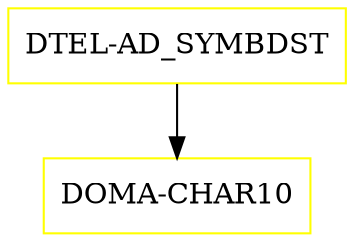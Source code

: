 digraph G {
  "DTEL-AD_SYMBDST" [shape=box,color=yellow];
  "DOMA-CHAR10" [shape=box,color=yellow,URL="./DOMA_CHAR10.html"];
  "DTEL-AD_SYMBDST" -> "DOMA-CHAR10";
}
